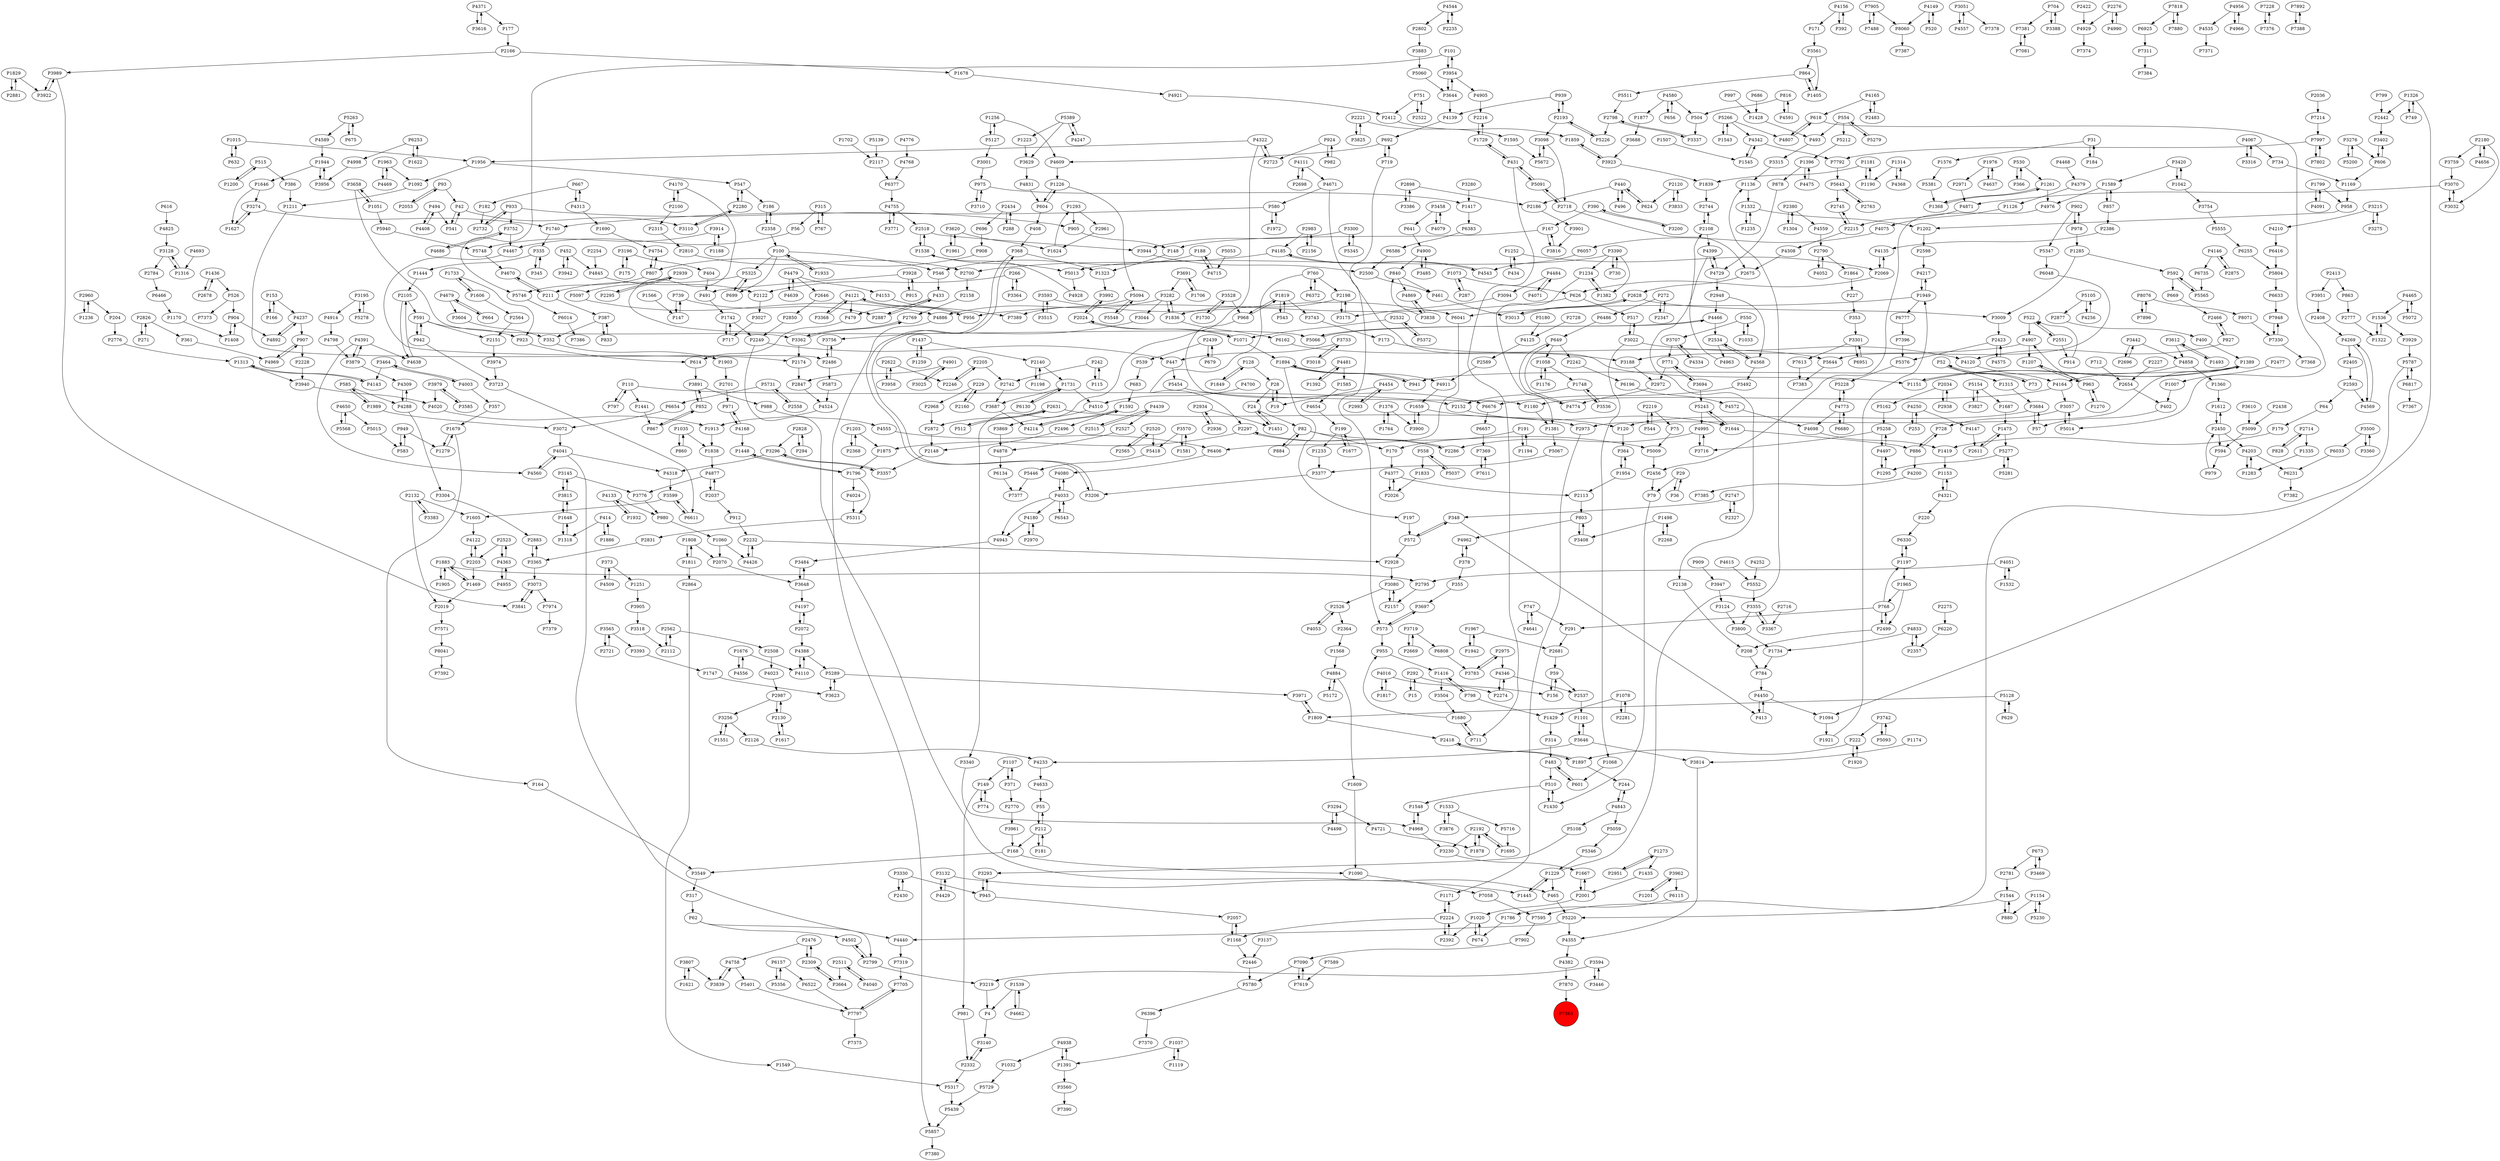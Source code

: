 digraph {
	P1428 -> P493
	P1498 -> P3408
	P807 -> P4754
	P2442 -> P3402
	P28 -> P19
	P4877 -> P2037
	P886 -> P4200
	P2072 -> P4197
	P2358 -> P100
	P1687 -> P1475
	P4962 -> P378
	P3196 -> P404
	P4143 -> P1313
	P3992 -> P2024
	P2961 -> P1624
	P504 -> P3337
	P4466 -> P5066
	P5568 -> P4650
	P3175 -> P2198
	P1007 -> P402
	P4168 -> P971
	P1376 -> P1764
	P2523 -> P2203
	P4033 -> P4180
	P4197 -> P2072
	P1252 -> P434
	P768 -> P1197
	P4020 -> P1913
	P1436 -> P526
	P1469 -> P2019
	P2001 -> P1667
	P3974 -> P3723
	P2728 -> P4125
	P3648 -> P4197
	P7797 -> P7705
	P2166 -> P3989
	P2130 -> P2987
	P4568 -> P3492
	P4544 -> P2802
	P4321 -> P220
	P2108 -> P4399
	P1322 -> P1536
	P2057 -> P1168
	P1894 -> P197
	P2295 -> P2939
	P1408 -> P904
	P335 -> P1444
	P2232 -> P2928
	P7905 -> P7488
	P7797 -> P7375
	P3464 -> P4003
	P1731 -> P6130
	P2157 -> P3080
	P2280 -> P3110
	P2993 -> P4454
	P4700 -> P4510
	P4715 -> P188
	P3719 -> P2669
	P3754 -> P5555
	P807 -> P5746
	P3080 -> P2157
	P1877 -> P3688
	P2646 -> P2850
	P827 -> P2466
	P2939 -> P5097
	P2423 -> P5376
	P3504 -> P1680
	P1042 -> P3754
	P1416 -> P3504
	P1605 -> P4122
	P4755 -> P3771
	P3594 -> P3446
	P618 -> P4807
	P1878 -> P2192
	P3274 -> P1627
	P768 -> P2499
	P4313 -> P1690
	P4650 -> P5568
	P156 -> P59
	P912 -> P2232
	P979 -> P2450
	P1273 -> P1435
	P2631 -> P2973
	P3807 -> P3839
	P4052 -> P2790
	P4237 -> P907
	P3942 -> P452
	P5787 -> P6817
	P4575 -> P2423
	P1622 -> P6253
	P1864 -> P227
	P3027 -> P717
	P1256 -> P4609
	P5716 -> P1695
	P1360 -> P1612
	P4798 -> P3879
	P390 -> P167
	P2934 -> P1451
	P857 -> P2386
	P149 -> P774
	P592 -> P669
	P2224 -> P1171
	P1058 -> P1748
	P2565 -> P2520
	P2268 -> P1498
	P2280 -> P547
	P2598 -> P4217
	P3442 -> P4858
	P2450 -> P594
	P1259 -> P1437
	P4943 -> P3484
	P272 -> P6486
	P4524 -> P1913
	P3742 -> P5093
	P949 -> P583
	P4147 -> P2611
	P949 -> P1279
	P1316 -> P3128
	P3051 -> P4557
	P1335 -> P1283
	P4210 -> P6416
	P4363 -> P2523
	P604 -> P1226
	P5072 -> P4465
	P3688 -> P3923
	P3599 -> P6611
	P4168 -> P1448
	P1659 -> P3900
	P1748 -> P2152
	P4773 -> P5228
	P573 -> P3697
	P541 -> P42
	P387 -> P833
	P3022 -> P1068
	P2551 -> P522
	P4170 -> P2100
	P1234 -> P1382
	P704 -> P7381
	P15 -> P292
	P3124 -> P3800
	P4016 -> P2274
	P4149 -> P520
	P4149 -> P8060
	P5066 -> P4466
	P3393 -> P1747
	P1627 -> P3274
	P6611 -> P3599
	P1382 -> P1234
	P6220 -> P2357
	P5059 -> P5346
	P924 -> P982
	P5552 -> P3355
	P768 -> P291
	P1405 -> P864
	P522 -> P4907
	P771 -> P2972
	P580 -> P1972
	P7081 -> P7381
	P101 -> P5746
	P288 -> P2434
	P390 -> P3200
	P1576 -> P5381
	P2249 -> P465
	P7214 -> P7997
	P585 -> P4288
	P1107 -> P371
	P291 -> P2681
	P4388 -> P4110
	P1168 -> P2057
	P1617 -> P2130
	P4755 -> P2518
	P2203 -> P1469
	P1742 -> P2249
	P2113 -> P803
	P2380 -> P4559
	P669 -> P2466
	P3044 -> P3756
	P4200 -> P7385
	P5105 -> P4256
	P5015 -> P583
	P2611 -> P1475
	P1448 -> P1796
	P4185 -> P2700
	P82 -> P170
	P624 -> P440
	P1796 -> P1448
	P924 -> P2723
	P2747 -> P348
	P958 -> P1202
	P4572 -> P4698
	P5154 -> P3827
	P2105 -> P591
	P366 -> P530
	P1533 -> P5716
	P7896 -> P8076
	P2875 -> P4146
	P153 -> P166
	P4346 -> P2537
	P3710 -> P975
	P1261 -> P1368
	P2777 -> P1322
	P5094 -> P7389
	P3098 -> P2718
	P673 -> P3469
	P4892 -> P4237
	P335 -> P345
	P7997 -> P7792
	P266 -> P3364
	P1073 -> P287
	P5162 -> P5258
	P1667 -> P2001
	P616 -> P4825
	P79 -> P1430
	P5731 -> P2558
	P2215 -> P4308
	P6522 -> P7797
	P2422 -> P4929
	P840 -> P4869
	P1154 -> P5230
	P2132 -> P2019
	P4774 -> P649
	P3771 -> P4755
	P2034 -> P2938
	P2718 -> P2675
	P4871 -> P2215
	P2216 -> P1729
	P197 -> P572
	P3256 -> P1551
	P573 -> P955
	P414 -> P1886
	P4122 -> P2203
	P7818 -> P6925
	P4146 -> P2875
	P3694 -> P771
	P7997 -> P7802
	P1252 -> P2069
	P2551 -> P914
	P6383 -> P6586
	P4580 -> P1877
	P4391 -> P3879
	P1015 -> P632
	P2523 -> P4363
	P1949 -> P6777
	P2439 -> P679
	P1170 -> P1408
	P5220 -> P4440
	P1035 -> P860
	P3137 -> P2446
	P2522 -> P751
	P3783 -> P2975
	P4877 -> P3776
	P1595 -> P5672
	P2558 -> P5731
	P1677 -> P199
	P3752 -> P4467
	P2763 -> P5643
	P1176 -> P1058
	P968 -> P1180
	P402 -> P57
	P3420 -> P1589
	P1545 -> P4342
	P5172 -> P4884
	P1226 -> P604
	P314 -> P483
	P683 -> P1592
	P6115 -> P1786
	P1368 -> P1261
	P1416 -> P798
	P4091 -> P1799
	P1313 -> P4143
	P3485 -> P4900
	P2744 -> P2108
	P1883 -> P1905
	P704 -> P3388
	P2698 -> P4111
	P526 -> P904
	P494 -> P4408
	P7396 -> P5376
	P1536 -> P1322
	P5266 -> P4807
	P2309 -> P2476
	P3743 -> P173
	P2205 -> P2742
	P5289 -> P3971
	P3838 -> P4869
	P3215 -> P4210
	P7319 -> P7705
	P3388 -> P704
	P5200 -> P3276
	P546 -> P433
	P2174 -> P2847
	P878 -> P4729
	P211 -> P387
	P4929 -> P7374
	P4170 -> P5066
	P692 -> P719
	P686 -> P1428
	P1624 -> P1293
	P1285 -> P3009
	P4003 -> P357
	P167 -> P3816
	P1313 -> P3940
	P3827 -> P5154
	P1538 -> P5013
	P1169 -> P958
	P4322 -> P1956
	P220 -> P6330
	P5565 -> P592
	P62 -> P4502
	P6925 -> P7311
	P1731 -> P4510
	P591 -> P942
	P2716 -> P3367
	P3330 -> P945
	P4679 -> P3604
	P491 -> P1742
	P5401 -> P7797
	P6157 -> P5356
	P24 -> P1451
	P1799 -> P4091
	P5093 -> P3742
	P3561 -> P864
	P4721 -> P1878
	P4023 -> P2987
	P110 -> P797
	P3807 -> P1621
	P1976 -> P4637
	P1648 -> P3815
	P3057 -> P728
	P4051 -> P2795
	P3989 -> P3841
	P3500 -> P3360
	P4121 -> P3368
	P4121 -> P956
	P1954 -> P364
	P5729 -> P5439
	P2439 -> P539
	P988 -> P4555
	P2883 -> P3365
	P73 -> P52
	P5091 -> P431
	P3128 -> P2784
	P3383 -> P2132
	P7611 -> P7369
	P3196 -> P175
	P272 -> P2347
	P3623 -> P5289
	P852 -> P867
	P3280 -> P1417
	P1273 -> P2951
	P1606 -> P1733
	P31 -> P184
	P3296 -> P3357
	P1903 -> P2701
	P2037 -> P4877
	P182 -> P2732
	P2180 -> P3759
	P3446 -> P3594
	P1417 -> P6383
	P1035 -> P1838
	P558 -> P1833
	P4901 -> P3025
	P5454 -> P6676
	P42 -> P541
	P6377 -> P4755
	P1037 -> P1391
	P4346 -> P2274
	P2126 -> P4233
	P1897 -> P2418
	P4497 -> P5258
	P3565 -> P3393
	P2140 -> P1731
	P3646 -> P1101
	P1507 -> P1545
	P4670 -> P211
	P4439 -> P2515
	P2675 -> P2628
	P3364 -> P266
	P2315 -> P2810
	P5180 -> P4125
	P1730 -> P3528
	P1581 -> P3570
	P1920 -> P222
	P2872 -> P2148
	P4252 -> P5552
	P6057 -> P4543
	P4956 -> P4535
	P3368 -> P4121
	P4969 -> P907
	P4467 -> P2174
	P6396 -> P7370
	P6196 -> P4572
	P3073 -> P7974
	P433 -> P479
	P2971 -> P4871
	P1256 -> P5127
	P3905 -> P3518
	P816 -> P4591
	P1965 -> P768
	P368 -> P1323
	P7905 -> P8060
	P2802 -> P3883
	P2696 -> P3442
	P6253 -> P1622
	P6680 -> P4773
	P355 -> P3697
	P1731 -> P3687
	P1819 -> P3743
	P7902 -> P7090
	P3365 -> P3073
	P7228 -> P7376
	P2327 -> P2747
	P939 -> P2193
	P242 -> P2742
	P816 -> P504
	P2450 -> P4203
	P4776 -> P4768
	P1747 -> P3623
	P3282 -> P1836
	P2192 -> P3230
	P2718 -> P5091
	P3954 -> P101
	P2973 -> P1171
	P6372 -> P760
	P2297 -> P1875
	P4825 -> P3128
	P4391 -> P4638
	P3658 -> P3362
	P3716 -> P4995
	P3900 -> P1659
	P2276 -> P4990
	P3719 -> P6808
	P2799 -> P4502
	P530 -> P366
	P4481 -> P1392
	P292 -> P15
	P547 -> P186
	P1092 -> P1211
	P6777 -> P7396
	P4968 -> P3230
	P3646 -> P4233
	P799 -> P2442
	P751 -> P2522
	P184 -> P31
	P128 -> P28
	P1829 -> P2881
	P1389 -> P1151
	P4203 -> P6231
	P3616 -> P4371
	P4843 -> P5059
	P1678 -> P4921
	P626 -> P517
	P1894 -> P941
	P4833 -> P1734
	P1961 -> P3620
	P739 -> P147
	P42 -> P3110
	P1235 -> P1332
	P440 -> P496
	P4125 -> P2589
	P1437 -> P2140
	P3051 -> P7378
	P554 -> P493
	P2423 -> P4575
	P6817 -> P7367
	P3951 -> P2408
	P4041 -> P4440
	P719 -> P573
	P4556 -> P1676
	P6255 -> P5804
	P4120 -> P4164
	P5258 -> P4497
	P465 -> P5220
	P1606 -> P2564
	P1295 -> P4497
	P3691 -> P1706
	P4773 -> P6680
	P4033 -> P4943
	P1956 -> P1092
	P378 -> P4962
	P461 -> P3013
	P3947 -> P3124
	P431 -> P711
	P7330 -> P7948
	P3094 -> P3175
	P923 -> P614
	P1956 -> P547
	P728 -> P886
	P4633 -> P55
	P4484 -> P4071
	P1680 -> P711
	P2224 -> P2392
	P4544 -> P2235
	P191 -> P1194
	P75 -> P5009
	P1548 -> P4968
	P4559 -> P2790
	P2631 -> P512
	P52 -> P73
	P3110 -> P2280
	P3684 -> P120
	P1786 -> P674
	P2798 -> P3337
	P3961 -> P168
	P1261 -> P4976
	P413 -> P4450
	P4203 -> P1283
	P3646 -> P3814
	P5511 -> P2798
	P4938 -> P1032
	P2180 -> P4656
	P4342 -> P7792
	P1875 -> P1796
	P3979 -> P3585
	P2486 -> P5873
	P4075 -> P6057
	P4637 -> P1976
	P452 -> P3942
	P734 -> P1169
	P1498 -> P2268
	P4568 -> P2534
	P5317 -> P5439
	P244 -> P4843
	P2593 -> P64
	P583 -> P949
	P3891 -> P988
	P2776 -> P1313
	P1060 -> P4426
	P760 -> P2297
	P1435 -> P2001
	P4639 -> P4479
	P3839 -> P4758
	P774 -> P149
	P5091 -> P2718
	P515 -> P1200
	P5228 -> P4773
	P907 -> P4969
	P904 -> P4892
	P5243 -> P4995
	P1171 -> P2224
	P2898 -> P3386
	P2140 -> P1198
	P2622 -> P3958
	P4557 -> P3051
	P4591 -> P816
	P3274 -> P1740
	P5281 -> P5277
	P1430 -> P510
	P1032 -> P5729
	P4033 -> P4080
	P1734 -> P784
	P4469 -> P1963
	P2193 -> P3098
	P315 -> P56
	P5105 -> P2877
	P171 -> P3561
	P1037 -> P1119
	P2701 -> P971
	P4858 -> P4164
	P186 -> P2358
	P3707 -> P4334
	P1304 -> P2380
	P1107 -> P149
	P6162 -> P5644
	P1285 -> P592
	P2593 -> P4569
	P5277 -> P5281
	P2072 -> P4388
	P4609 -> P1226
	P2483 -> P4165
	P1445 -> P1229
	P2589 -> P4911
	P981 -> P2332
	P1539 -> P4
	P1197 -> P1965
	P3940 -> P4020
	P1236 -> P2960
	P4067 -> P3316
	P942 -> P591
	P550 -> P1033
	P4955 -> P4363
	P147 -> P739
	P1202 -> P2598
	P1679 -> P1279
	P3752 -> P4686
	P4040 -> P2511
	P3032 -> P3070
	P3367 -> P3355
	P543 -> P1819
	P6654 -> P3072
	P2828 -> P294
	P2714 -> P828
	P164 -> P3549
	P5097 -> P4886
	P4758 -> P5401
	P1729 -> P431
	P2654 -> P402
	P3018 -> P3733
	P1180 -> P1381
	P5108 -> P3293
	P4322 -> P3340
	P3694 -> P5243
	P93 -> P42
	P1894 -> P4911
	P400 -> P1389
	P1020 -> P2392
	P1437 -> P1259
	P100 -> P1933
	P5230 -> P1154
	P2987 -> P2130
	P3914 -> P5748
	P3815 -> P1648
	P7818 -> P7880
	P2386 -> P4135
	P1469 -> P1883
	P2500 -> P461
	P626 -> P956
	P7948 -> P7330
	P100 -> P5325
	P1989 -> P3072
	P1326 -> P749
	P4247 -> P5389
	P2105 -> P4638
	P4928 -> P1538
	P1538 -> P2518
	P6253 -> P4998
	P2193 -> P939
	P2224 -> P1168
	P1648 -> P1318
	P3128 -> P1316
	P522 -> P2551
	P1451 -> P24
	P3215 -> P3275
	P1283 -> P4203
	P6466 -> P1170
	P1126 -> P4075
	P4041 -> P4318
	P4111 -> P2698
	P2019 -> P7571
	P3073 -> P3841
	P2562 -> P2112
	P3458 -> P4079
	P2960 -> P1236
	P1293 -> P905
	P2198 -> P3175
	P2192 -> P1695
	P1441 -> P867
	P315 -> P767
	P153 -> P4237
	P978 -> P902
	P1181 -> P1190
	P2476 -> P4758
	P3377 -> P3206
	P294 -> P2828
	P2405 -> P2593
	P4938 -> P1391
	P2024 -> P1071
	P1033 -> P550
	P2228 -> P3940
	P3956 -> P1944
	P4905 -> P2216
	P3025 -> P4901
	P3962 -> P6115
	P3687 -> P4214
	P2970 -> P4180
	P1201 -> P3962
	P110 -> P2152
	P939 -> P4139
	P7330 -> P7368
	P1592 -> P2496
	P945 -> P3293
	P494 -> P541
	P1592 -> P4214
	P3825 -> P2221
	P4479 -> P4153
	P3057 -> P5014
	P6586 -> P2500
	P8041 -> P7392
	P4886 -> P5857
	P2781 -> P1544
	P5804 -> P6633
	P3570 -> P5418
	P7589 -> P7619
	P3098 -> P5672
	P287 -> P1073
	P3518 -> P2112
	P3219 -> P4
	P1585 -> P4654
	P222 -> P1897
	P3901 -> P3816
	P747 -> P291
	P1811 -> P1808
	P6676 -> P6657
	P4907 -> P3188
	P2100 -> P2315
	P1690 -> P4754
	P2723 -> P4322
	P5389 -> P3629
	P2242 -> P6196
	P5014 -> P3057
	P4269 -> P2405
	P5099 -> P594
	P614 -> P3891
	P5139 -> P2117
	P749 -> P1326
	P6130 -> P1731
	P2678 -> P1436
	P592 -> P5565
	P3132 -> P1445
	P1796 -> P5311
	P3565 -> P2721
	P8076 -> P8071
	P3296 -> P4318
	P2024 -> P3992
	P3009 -> P2423
	P4510 -> P3869
	P699 -> P5325
	P803 -> P3408
	P4569 -> P4269
	P222 -> P1920
	P4901 -> P2847
	P120 -> P364
	P3733 -> P447
	P4884 -> P5172
	P4111 -> P4671
	P606 -> P1169
	P2960 -> P204
	P2518 -> P3944
	P1944 -> P3956
	P6041 -> P6406
	P212 -> P55
	P4843 -> P5108
	P1829 -> P3922
	P4479 -> P4639
	P673 -> P2781
	P4003 -> P3464
	P2520 -> P2565
	P115 -> P242
	P2357 -> P4833
	P5555 -> P6255
	P2518 -> P1538
	P56 -> P4467
	P3315 -> P1136
	P3492 -> P6676
	P1543 -> P5266
	P166 -> P153
	P1967 -> P2681
	P1181 -> P1839
	P3928 -> P915
	P4968 -> P1548
	P4156 -> P171
	P679 -> P2439
	P3390 -> P1382
	P4729 -> P2948
	P2795 -> P2157
	P4233 -> P4633
	P3390 -> P5013
	P747 -> P4641
	P204 -> P2776
	P2186 -> P3901
	P1972 -> P580
	P5446 -> P7377
	P5857 -> P7380
	P717 -> P1742
	P1532 -> P4051
	P4146 -> P6735
	P4956 -> P4966
	P2508 -> P4023
	P852 -> P3891
	P211 -> P4670
	P29 -> P36
	P5672 -> P3098
	P5940 -> P5748
	P4914 -> P4798
	P1190 -> P1181
	P5873 -> P4524
	P1211 -> P2486
	P4133 -> P1932
	P1921 -> P1949
	P2850 -> P2249
	P168 -> P3549
	P3188 -> P2972
	P1315 -> P3684
	P2219 -> P544
	P667 -> P182
	P760 -> P2198
	P2276 -> P4929
	P2108 -> P2744
	P902 -> P5347
	P3664 -> P2309
	P1203 -> P2368
	P3282 -> P3044
	P2249 -> P447
	P554 -> P5279
	P6157 -> P6522
	P3195 -> P5278
	P4481 -> P1585
	P4408 -> P494
	P1646 -> P3274
	P2001 -> P1020
	P357 -> P1679
	P4502 -> P2799
	P3691 -> P3282
	P3620 -> P1624
	P3838 -> P840
	P618 -> P5014
	P840 -> P461
	P515 -> P386
	P2534 -> P4568
	P4053 -> P2526
	P1234 -> P1381
	P2534 -> P4963
	P7892 -> P7388
	P4729 -> P4399
	P52 -> P1315
	P5154 -> P1687
	P5289 -> P3623
	P2130 -> P1617
	P364 -> P1954
	P2254 -> P4845
	P6330 -> P1197
	P3362 -> P2769
	P253 -> P4250
	P3883 -> P5060
	P2227 -> P2654
	P440 -> P2186
	P3891 -> P852
	P408 -> P368
	P4535 -> P7371
	P3282 -> P4886
	P2446 -> P5780
	P199 -> P1677
	P1251 -> P3905
	P2221 -> P1595
	P4121 -> P479
	P5094 -> P5548
	P1551 -> P3256
	P3022 -> P4120
	P8071 -> P7330
	P1963 -> P4469
	P5060 -> P3644
	P414 -> P1318
	P1153 -> P4321
	P483 -> P601
	P4995 -> P3716
	P4845 -> P2122
	P1174 -> P3814
	P1612 -> P2450
	P2120 -> P624
	P4256 -> P5105
	P2198 -> P1836
	P1020 -> P674
	P5243 -> P1644
	P914 -> P522
	P547 -> P2280
	P179 -> P1419
	P3958 -> P2622
	P2881 -> P1829
	P4214 -> P1592
	P1071 -> P1894
	P4650 -> P5015
	P915 -> P3928
	P5418 -> P5446
	P2026 -> P4377
	P580 -> P1740
	P59 -> P2537
	P860 -> P1035
	P371 -> P2770
	P2132 -> P1605
	P784 -> P4450
	P3195 -> P4914
	P496 -> P440
	P1544 -> P880
	P649 -> P2242
	P975 -> P1417
	P909 -> P3947
	P404 -> P491
	P3013 -> P2628
	P101 -> P3954
	P5278 -> P3195
	P1154 -> P880
	P1396 -> P4475
	P2274 -> P4346
	P857 -> P1589
	P2975 -> P4346
	P5644 -> P7383
	P4768 -> P6377
	P3357 -> P3296
	P4139 -> P692
	P7595 -> P7902
	P550 -> P3707
	P4638 -> P2105
	P82 -> P884
	P1419 -> P1153
	P1740 -> P335
	P6048 -> P5644
	P2486 -> P3756
	P1811 -> P2864
	P5372 -> P2532
	P3929 -> P5787
	P7090 -> P7619
	P1849 -> P128
	P2364 -> P1568
	P2408 -> P4269
	P4454 -> P2993
	P1644 -> P886
	P4165 -> P618
	P3528 -> P1730
	P2122 -> P3027
	P649 -> P1058
	P3515 -> P3593
	P2380 -> P1304
	P4024 -> P5311
	P110 -> P1441
	P1676 -> P4110
	P4963 -> P2108
	P3355 -> P3367
	P2466 -> P827
	P4371 -> P177
	P1609 -> P1090
	P798 -> P1416
	P902 -> P978
	P1090 -> P7058
	P2412 -> P1859
	P1680 -> P955
	P2156 -> P2983
	P3869 -> P4878
	P1932 -> P4133
	P667 -> P4313
	P3256 -> P2126
	P4080 -> P4033
	P6735 -> P5565
	P4313 -> P667
	P1436 -> P2678
	P7369 -> P7611
	P3200 -> P390
	P5787 -> P7595
	P4399 -> P2138
	P2810 -> P2700
	P1886 -> P414
	P3536 -> P1748
	P3330 -> P2430
	P1566 -> P147
	P2297 -> P2286
	P440 -> P624
	P1293 -> P2961
	P7376 -> P7228
	P730 -> P3390
	P1136 -> P1332
	P963 -> P4907
	P177 -> P2166
	P3612 -> P1493
	P692 -> P4609
	P5389 -> P1223
	P1078 -> P1429
	P4758 -> P3839
	P4679 -> P664
	P4133 -> P980
	P8060 -> P7387
	P4342 -> P1545
	P3140 -> P2332
	P2511 -> P3664
	P3684 -> P57
	P371 -> P1107
	P4990 -> P2276
	P2714 -> P1335
	P2215 -> P2745
	P348 -> P572
	P2826 -> P361
	P1207 -> P963
	P2631 -> P2872
	P3979 -> P4020
	P3604 -> P352
	P2877 -> P400
	P3815 -> P3145
	P1954 -> P2113
	P3944 -> P2500
	P4165 -> P2483
	P5277 -> P1295
	P3928 -> P491
	P4288 -> P3304
	P4686 -> P3752
	P760 -> P6372
	P1060 -> P2070
	P2100 -> P4170
	P3145 -> P3776
	P4878 -> P6134
	P1742 -> P717
	P1051 -> P5940
	P348 -> P413
	P1318 -> P1648
	P1229 -> P1445
	P7870 -> P7365
	P5780 -> P6396
	P2669 -> P3719
	P1729 -> P2216
	P188 -> P546
	P3365 -> P2883
	P3080 -> P2526
	P4454 -> P19
	P1799 -> P958
	P4164 -> P1180
	P3971 -> P1809
	P3362 -> P2174
	P4 -> P3140
	P2281 -> P1078
	P2983 -> P4185
	P6543 -> P4033
	P29 -> P79
	P3275 -> P3215
	P3230 -> P1667
	P5279 -> P554
	P149 -> P981
	P2203 -> P4122
	P188 -> P4715
	P905 -> P148
	P2148 -> P3357
	P1859 -> P3923
	P933 -> P2732
	P8076 -> P7896
	P4900 -> P840
	P4998 -> P3956
	P2887 -> P433
	P1326 -> P1094
	P1094 -> P1921
	P530 -> P1261
	P6817 -> P5787
	P368 -> P3206
	P373 -> P1251
	P554 -> P5212
	P2392 -> P2224
	P6406 -> P4080
	P2742 -> P3687
	P4589 -> P1944
	P5053 -> P4715
	P945 -> P2057
	P4382 -> P7870
	P1942 -> P1967
	P4921 -> P2412
	P1695 -> P2192
	P6633 -> P7948
	P4016 -> P1817
	P1809 -> P2418
	P2951 -> P1273
	P3294 -> P4721
	P199 -> P1233
	P3733 -> P3018
	P2496 -> P2148
	P2151 -> P3974
	P2537 -> P1101
	P59 -> P156
	P978 -> P1285
	P4250 -> P4147
	P1197 -> P6330
	P4071 -> P4484
	P1475 -> P2611
	P2221 -> P3825
	P3922 -> P3989
	P2831 -> P3365
	P3658 -> P1051
	P2117 -> P6377
	P3300 -> P5345
	P2948 -> P4466
	P2180 -> P3032
	P544 -> P2219
	P3742 -> P222
	P4907 -> P1207
	P5263 -> P4589
	P1194 -> P191
	P1589 -> P4976
	P5746 -> P6014
	P2132 -> P3383
	P1949 -> P6041
	P3561 -> P1405
	P3072 -> P4041
	P2138 -> P208
	P2983 -> P2156
	P19 -> P28
	P2972 -> P4774
	P2499 -> P208
	P433 -> P2887
	P6808 -> P3783
	P170 -> P4377
	P7802 -> P7997
	P3402 -> P606
	P1808 -> P2070
	P7571 -> P8041
	P1976 -> P2971
	P3276 -> P606
	P2476 -> P2309
	P4466 -> P2534
	P1679 -> P164
	P1314 -> P4368
	P833 -> P387
	P1323 -> P3992
	P1270 -> P963
	P4671 -> P1151
	P373 -> P4509
	P1391 -> P4938
	P4662 -> P1539
	P2430 -> P3330
	P5263 -> P675
	P2112 -> P2562
	P1392 -> P4481
	P2732 -> P933
	P2526 -> P2364
	P4309 -> P4288
	P4560 -> P4041
	P1819 -> P543
	P173 -> P3188
	P1071 -> P2024
	P2564 -> P2151
	P3876 -> P1533
	P3989 -> P3922
	P4318 -> P3599
	P3629 -> P4831
	P483 -> P510
	P4041 -> P4560
	P4180 -> P2970
	P968 -> P1819
	P5356 -> P6157
	P2070 -> P3648
	P7792 -> P5643
	P7488 -> P7905
	P479 -> P614
	P6657 -> P7369
	P4250 -> P253
	P3355 -> P3800
	P3484 -> P3648
	P803 -> P4962
	P2790 -> P1864
	P345 -> P335
	P1539 -> P4662
	P2347 -> P272
	P2275 -> P6220
	P57 -> P3684
	P4450 -> P1094
	P1702 -> P2117
	P4363 -> P4955
	P2790 -> P4052
	P980 -> P1060
	P5643 -> P2763
	P4807 -> P618
	P4051 -> P1532
	P2987 -> P3256
	P2770 -> P3961
	P3759 -> P3070
	P431 -> P5091
	P517 -> P3022
	P572 -> P2928
	P1389 -> P941
	P2160 -> P229
	P1389 -> P2973
	P4656 -> P2180
	P1078 -> P2281
	P4475 -> P1396
	P55 -> P212
	P1621 -> P3807
	P3549 -> P317
	P3316 -> P4067
	P93 -> P2053
	P378 -> P355
	P632 -> P1015
	P7705 -> P7797
	P4615 -> P5552
	P591 -> P923
	P2036 -> P7214
	P3294 -> P4498
	P5325 -> P699
	P2037 -> P912
	P982 -> P924
	P4654 -> P199
	P31 -> P1576
	P864 -> P5511
	P4033 -> P6543
	P3594 -> P3219
	P907 -> P2228
	P181 -> P212
	P167 -> P148
	P3442 -> P2696
	P4426 -> P2232
	P2828 -> P3296
	P827 -> P4120
	P242 -> P115
	P4399 -> P4729
	P2747 -> P2327
	P5548 -> P5094
	P227 -> P353
	P1279 -> P1679
	P3814 -> P4355
	P4773 -> P4698
	P2700 -> P2158
	P5128 -> P1809
	P7974 -> P7379
	P191 -> P170
	P4377 -> P2113
	P5376 -> P5228
	P3206 -> P368
	P2477 -> P1007
	P696 -> P908
	P64 -> P179
	P601 -> P483
	P1119 -> P1037
	P493 -> P3315
	P5643 -> P2745
	P558 -> P5037
	P4237 -> P4892
	P1151 -> P1389
	P2928 -> P3080
	P1475 -> P5277
	P1200 -> P515
	P2934 -> P2936
	P3879 -> P4309
	P4371 -> P3616
	P2219 -> P75
	P353 -> P3301
	P3776 -> P980
	P712 -> P2654
	P229 -> P2968
	P3276 -> P5200
	P2681 -> P59
	P6951 -> P3301
	P3620 -> P1961
	P971 -> P4168
	P5748 -> P4670
	P5266 -> P1543
	P3914 -> P1188
	P4217 -> P1949
	P1493 -> P3612
	P431 -> P1729
	P5258 -> P3716
	P1897 -> P244
	P2499 -> P768
	P2532 -> P5372
	P128 -> P1849
	P1706 -> P3691
	P1188 -> P3914
	P3723 -> P6611
	P2456 -> P79
	P3644 -> P3954
	P1808 -> P1811
	P3833 -> P2120
	P3458 -> P641
	P3500 -> P6033
	P2511 -> P4040
	P6033 -> P6231
	P62 -> P2799
	P3923 -> P1859
	P867 -> P852
	P863 -> P2777
	P955 -> P1416
	P168 -> P1090
	P2864 -> P1549
	P4269 -> P4569
	P975 -> P3710
	P2968 -> P2872
	P5311 -> P2831
	P1883 -> P1469
	P1042 -> P3420
	P4465 -> P1536
	P1644 -> P5243
	P5226 -> P2193
	P1764 -> P1376
	P352 -> P1903
	P4641 -> P747
	P4698 -> P1419
	P2826 -> P271
	P3337 -> P2798
	P2799 -> P3219
	P4833 -> P2357
	P1332 -> P1235
	P4439 -> P2527
	P5266 -> P4342
	P6416 -> P5804
	P4079 -> P3458
	P36 -> P29
	P3593 -> P6041
	P1836 -> P3282
	P6014 -> P7386
	P4995 -> P2286
	P1905 -> P1883
	P1963 -> P1092
	P6231 -> P7382
	P767 -> P315
	P1944 -> P1646
	P884 -> P82
	P2948 -> P4568
	P4497 -> P1295
	P1381 -> P5067
	P3464 -> P4143
	P1223 -> P3629
	P4498 -> P3294
	P3962 -> P1201
	P1933 -> P100
	P3800 -> P1734
	P1733 -> P923
	P7613 -> P7383
	P2205 -> P2246
	P5067 -> P3377
	P3420 -> P1042
	P4831 -> P604
	P4843 -> P244
	P3697 -> P573
	P2069 -> P626
	P4164 -> P3057
	P4377 -> P2026
	P4858 -> P1360
	P649 -> P4774
	P2622 -> P2246
	P4388 -> P5289
	P3593 -> P3515
	P3585 -> P3979
	P1332 -> P1202
	P1326 -> P2442
	P2898 -> P2186
	P2192 -> P1878
	P7090 -> P5780
	P271 -> P2826
	P4110 -> P4388
	P2120 -> P3833
	P1817 -> P4016
	P7311 -> P7384
	P5037 -> P558
	P7058 -> P7595
	P4185 -> P4543
	P1733 -> P1606
	P2413 -> P3951
	P1659 -> P120
	P3293 -> P945
	P229 -> P2160
	P1965 -> P2499
	P2936 -> P2934
	P4391 -> P4560
	P798 -> P1429
	P2358 -> P186
	P452 -> P4845
	P797 -> P110
	P880 -> P1544
	P2332 -> P3140
	P1589 -> P857
	P3599 -> P1605
	P3612 -> P4858
	P771 -> P3694
	P1833 -> P2026
	P392 -> P4156
	P526 -> P7373
	P2246 -> P2205
	P4135 -> P2069
	P5325 -> P211
	P1536 -> P3929
	P6486 -> P649
	P1819 -> P968
	P1396 -> P878
	P2562 -> P2508
	P4869 -> P3838
	P3132 -> P4429
	P2527 -> P4878
	P4288 -> P4309
	P1226 -> P5094
	P3386 -> P2898
	P2520 -> P5418
	P2438 -> P5099
	P100 -> P699
	P2532 -> P1071
	P512 -> P2631
	P3816 -> P167
	P997 -> P1428
	P5127 -> P3001
	P572 -> P348
	P3954 -> P3644
	P82 -> P5009
	P208 -> P784
	P4543 -> P4185
	P3001 -> P975
	P2526 -> P4053
	P3408 -> P803
	P3390 -> P730
	P1058 -> P1176
	P2450 -> P1612
	P1314 -> P1190
	P3340 -> P4968
	P3879 -> P4391
	P292 -> P156
	P4153 -> P7389
	P963 -> P1207
	P4429 -> P3132
	P4180 -> P4943
	P520 -> P4149
	P5347 -> P6048
	P5220 -> P4355
	P3469 -> P673
	P4479 -> P2646
	P3841 -> P3073
	P5346 -> P1229
	P510 -> P1548
	P100 -> P546
	P4334 -> P3707
	P1838 -> P4877
	P386 -> P1211
	P4976 -> P2456
	P2434 -> P696
	P3360 -> P3500
	P2939 -> P2295
	P2053 -> P93
	P4509 -> P373
	P434 -> P1252
	P5013 -> P4928
	P1836 -> P6162
	P3145 -> P3815
	P5127 -> P1256
	P1068 -> P601
	P3301 -> P6951
	P5212 -> P1396
	P864 -> P1405
	P28 -> P24
	P148 -> P1323
	P6134 -> P7377
	P1101 -> P3646
	P4911 -> P1659
	P5389 -> P4247
	P2515 -> P4439
	P2628 -> P3013
	P3648 -> P3484
	P2368 -> P1203
	P2938 -> P2034
	P606 -> P3402
	P4580 -> P656
	P2413 -> P863
	P3570 -> P1581
	P629 -> P5128
	P4468 -> P4379
	P1015 -> P1956
	P3954 -> P4905
	P1748 -> P3536
	P1949 -> P4217
	P5381 -> P1368
	P4484 -> P3094
	P2309 -> P3664
	P3528 -> P968
	P674 -> P1020
	P361 -> P4969
	P1198 -> P2140
	P2166 -> P1678
	P2034 -> P5162
	P4580 -> P504
	P4693 -> P1316
	P2798 -> P5226
	P3923 -> P1839
	P2769 -> P3362
	P4450 -> P413
	P2158 -> P2769
	P7619 -> P7090
	P3707 -> P771
	P3610 -> P5099
	P4465 -> P5072
	P4322 -> P2723
	P2286 -> P2297
	P656 -> P4580
	P751 -> P2412
	P4156 -> P392
	P1646 -> P1627
	P5439 -> P5857
	P510 -> P1430
	P1229 -> P1136
	P942 -> P3723
	P4379 -> P1126
	P2847 -> P4524
	P387 -> P352
	P908 -> P807
	P3756 -> P2486
	P4368 -> P1314
	P1533 -> P3876
	P4900 -> P3485
	P1883 -> P2795
	P3022 -> P517
	P212 -> P181
	P175 -> P3196
	P2332 -> P5317
	P3644 -> P4139
	P2232 -> P4426
	P539 -> P683
	P4754 -> P807
	P2069 -> P4135
	P3304 -> P2883
	P1233 -> P3377
	P675 -> P5263
	P266 -> P2122
	P4067 -> P734
	P963 -> P1270
	P317 -> P62
	P2721 -> P3565
	P7880 -> P7818
	P5009 -> P2456
	P7381 -> P7081
	P3301 -> P7613
	P2418 -> P1897
	P4555 -> P6406
	P2193 -> P5226
	P2784 -> P6466
	P739 -> P2887
	P4671 -> P580
	P1391 -> P3560
	P3560 -> P7390
	P1168 -> P2446
	P1568 -> P4884
	P3070 -> P3032
	P24 -> P82
	P1839 -> P2744
	P886 -> P728
	P3390 -> P1234
	P4440 -> P7319
	P594 -> P979
	P4321 -> P1153
	P1544 -> P5220
	P1203 -> P1875
	P719 -> P692
	P5128 -> P629
	P2434 -> P288
	P4355 -> P4382
	P828 -> P2714
	P2235 -> P4544
	P2152 -> P1644
	P1989 -> P585
	P2745 -> P2215
	P1229 -> P465
	P447 -> P5454
	P591 -> P2151
	P1549 -> P5317
	P3070 -> P4871
	P212 -> P168
	P1676 -> P4556
	P933 -> P3752
	P4884 -> P1609
	P956 -> P4121
	P711 -> P1680
	P604 -> P408
	P5345 -> P3300
	P1444 -> P2105
	P1429 -> P314
	P1809 -> P3971
	P4966 -> P4956
	P664 -> P4679
	P641 -> P4900
	P585 -> P1989
	P1376 -> P3900
	P5731 -> P6654
	P1051 -> P3658
	P933 -> P905
	P1967 -> P1942
	P2975 -> P3783
	P941 -> P1894
	P1073 -> P626
	P7388 -> P7892
	P1796 -> P4024
	P2628 -> P3009
	P4308 -> P2675
	P3300 -> P3944
	P1913 -> P1838
	P904 -> P1408
	P7365 [shape=circle]
	P7365 [style=filled]
	P7365 [fillcolor=red]
}